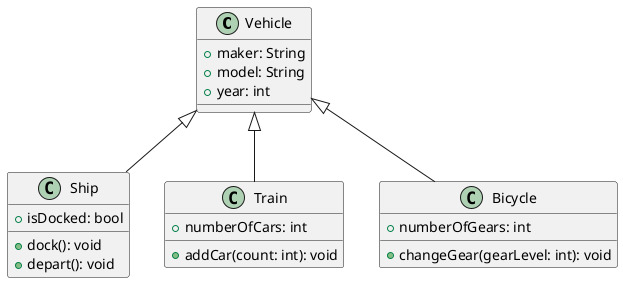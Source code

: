 @startuml vehicle

class Vehicle {
  + maker: String
  + model: String
  + year: int
}

class Ship {
  + isDocked: bool
  + dock(): void
  + depart(): void
}

class Train {
  + numberOfCars: int
  + addCar(count: int): void
}

class Bicycle {
  + numberOfGears: int
  + changeGear(gearLevel: int): void
}

Vehicle <|-- Ship
Vehicle <|-- Train
Vehicle <|-- Bicycle

@enduml
